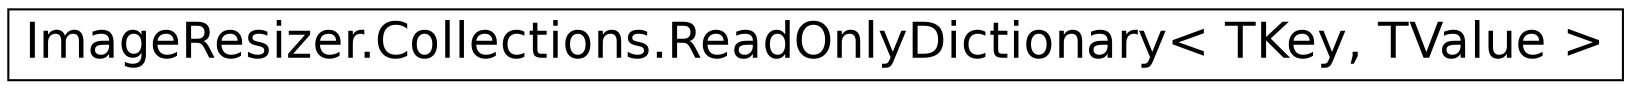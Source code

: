 digraph G
{
  edge [fontname="Helvetica",fontsize="24",labelfontname="Helvetica",labelfontsize="24"];
  node [fontname="Helvetica",fontsize="24",shape=record];
  rankdir="LR";
  Node1 [label="ImageResizer.Collections.ReadOnlyDictionary\< TKey, TValue \>",height=0.2,width=0.4,color="black", fillcolor="white", style="filled",URL="$class_image_resizer_1_1_collections_1_1_read_only_dictionary-g.html"];
}
